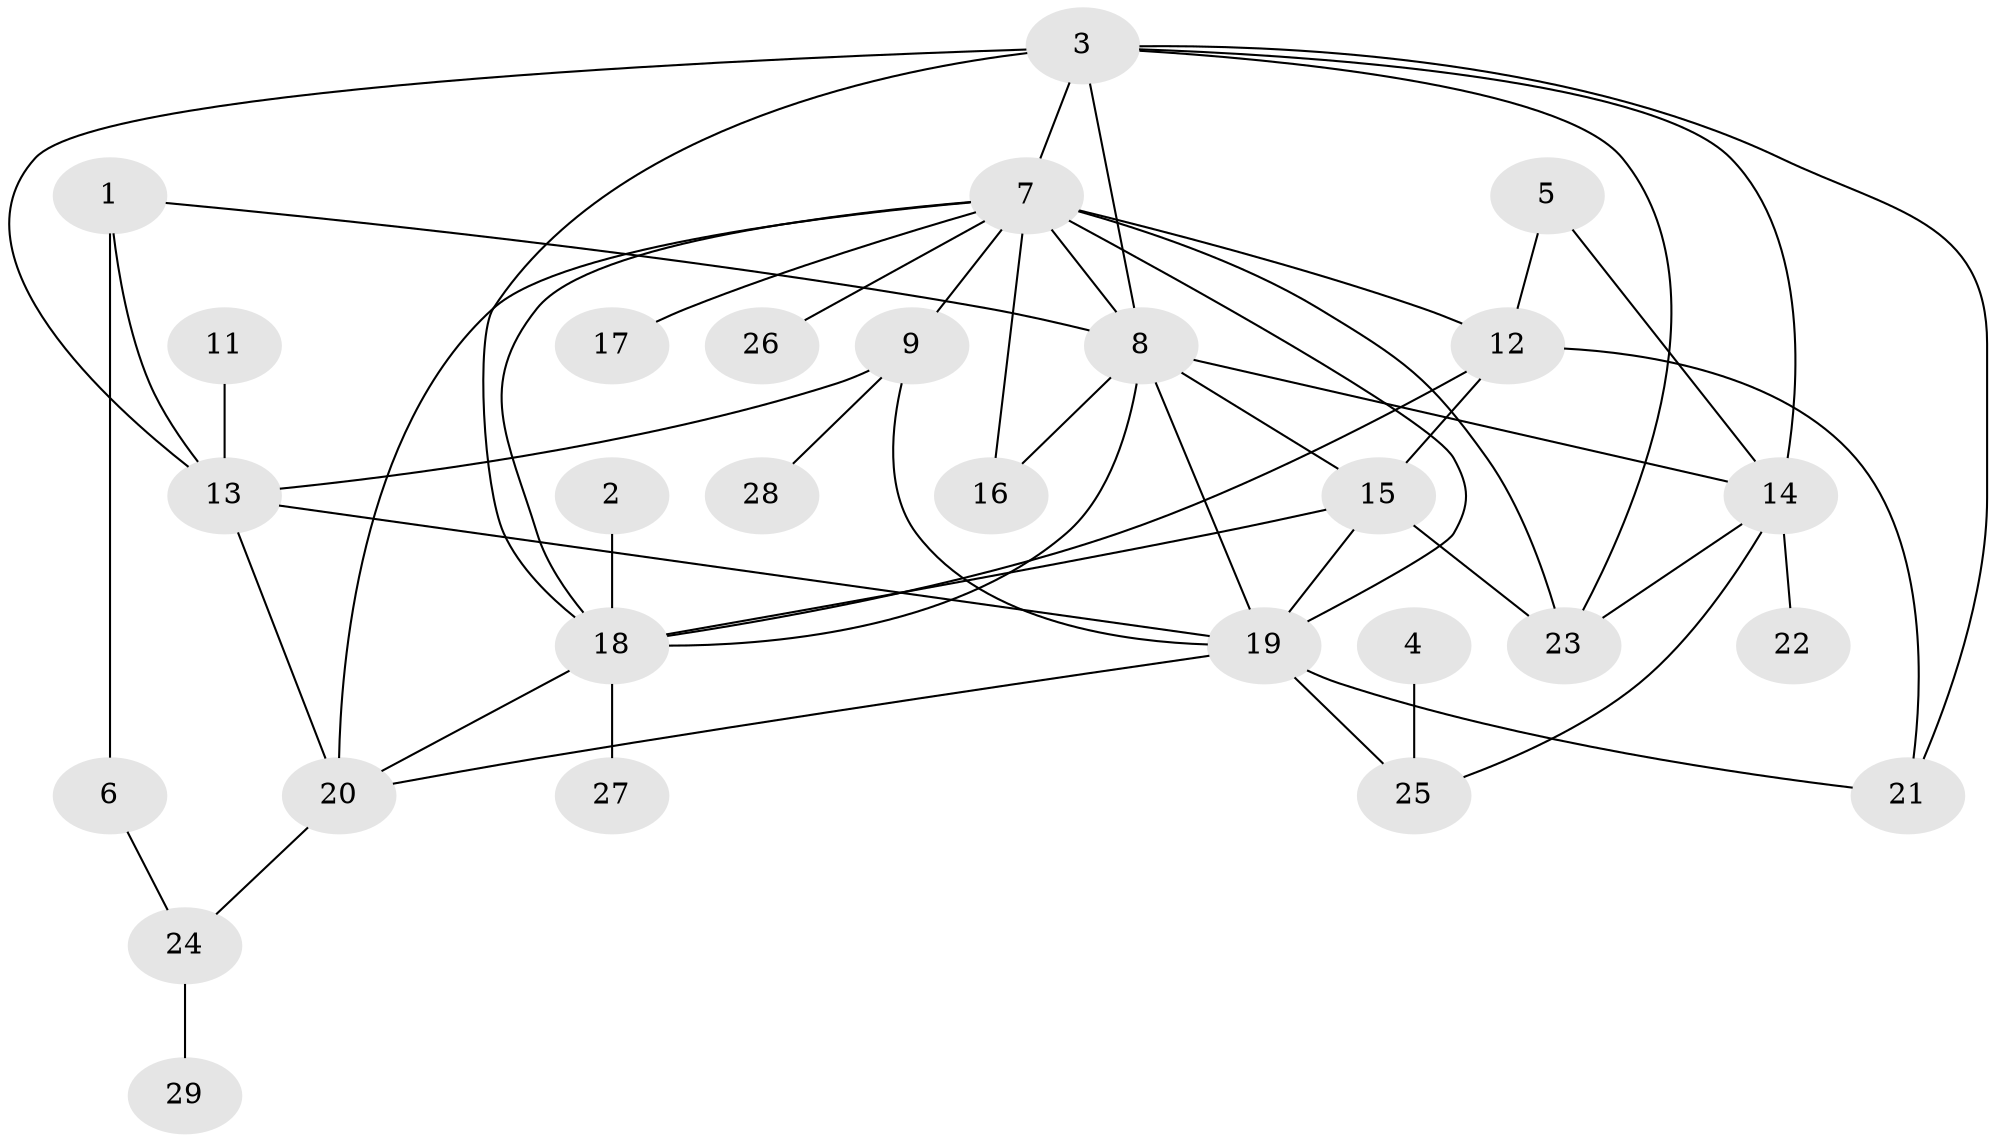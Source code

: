 // original degree distribution, {4: 0.19298245614035087, 2: 0.24561403508771928, 5: 0.12280701754385964, 1: 0.12280701754385964, 3: 0.19298245614035087, 0: 0.017543859649122806, 6: 0.07017543859649122, 8: 0.017543859649122806, 7: 0.017543859649122806}
// Generated by graph-tools (version 1.1) at 2025/48/03/04/25 22:48:08]
// undirected, 28 vertices, 52 edges
graph export_dot {
  node [color=gray90,style=filled];
  1;
  2;
  3;
  4;
  5;
  6;
  7;
  8;
  9;
  11;
  12;
  13;
  14;
  15;
  16;
  17;
  18;
  19;
  20;
  21;
  22;
  23;
  24;
  25;
  26;
  27;
  28;
  29;
  1 -- 6 [weight=1.0];
  1 -- 8 [weight=1.0];
  1 -- 13 [weight=2.0];
  2 -- 18 [weight=2.0];
  3 -- 7 [weight=1.0];
  3 -- 8 [weight=1.0];
  3 -- 13 [weight=1.0];
  3 -- 14 [weight=1.0];
  3 -- 18 [weight=2.0];
  3 -- 21 [weight=1.0];
  3 -- 23 [weight=1.0];
  4 -- 25 [weight=1.0];
  5 -- 12 [weight=1.0];
  5 -- 14 [weight=1.0];
  6 -- 24 [weight=1.0];
  7 -- 8 [weight=3.0];
  7 -- 9 [weight=1.0];
  7 -- 12 [weight=1.0];
  7 -- 16 [weight=2.0];
  7 -- 17 [weight=2.0];
  7 -- 18 [weight=1.0];
  7 -- 19 [weight=1.0];
  7 -- 20 [weight=2.0];
  7 -- 23 [weight=1.0];
  7 -- 26 [weight=1.0];
  8 -- 14 [weight=1.0];
  8 -- 15 [weight=2.0];
  8 -- 16 [weight=1.0];
  8 -- 18 [weight=1.0];
  8 -- 19 [weight=1.0];
  9 -- 13 [weight=1.0];
  9 -- 19 [weight=1.0];
  9 -- 28 [weight=1.0];
  11 -- 13 [weight=1.0];
  12 -- 15 [weight=1.0];
  12 -- 18 [weight=1.0];
  12 -- 21 [weight=2.0];
  13 -- 19 [weight=1.0];
  13 -- 20 [weight=1.0];
  14 -- 22 [weight=1.0];
  14 -- 23 [weight=1.0];
  14 -- 25 [weight=1.0];
  15 -- 18 [weight=1.0];
  15 -- 19 [weight=3.0];
  15 -- 23 [weight=1.0];
  18 -- 20 [weight=1.0];
  18 -- 27 [weight=1.0];
  19 -- 20 [weight=1.0];
  19 -- 21 [weight=1.0];
  19 -- 25 [weight=1.0];
  20 -- 24 [weight=1.0];
  24 -- 29 [weight=1.0];
}
